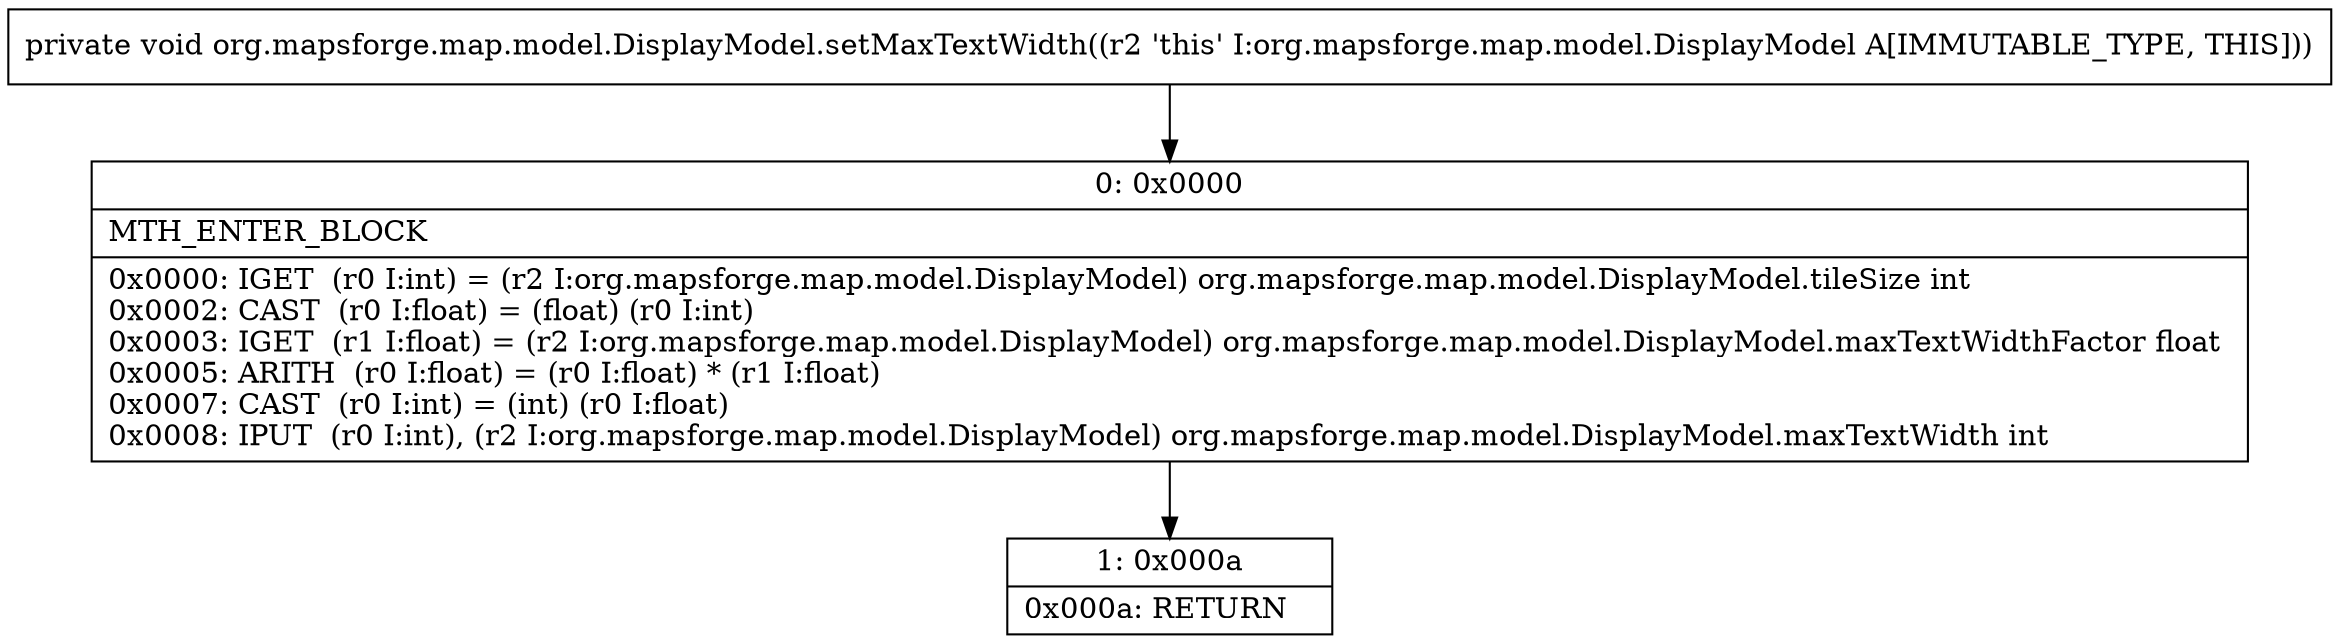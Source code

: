 digraph "CFG fororg.mapsforge.map.model.DisplayModel.setMaxTextWidth()V" {
Node_0 [shape=record,label="{0\:\ 0x0000|MTH_ENTER_BLOCK\l|0x0000: IGET  (r0 I:int) = (r2 I:org.mapsforge.map.model.DisplayModel) org.mapsforge.map.model.DisplayModel.tileSize int \l0x0002: CAST  (r0 I:float) = (float) (r0 I:int) \l0x0003: IGET  (r1 I:float) = (r2 I:org.mapsforge.map.model.DisplayModel) org.mapsforge.map.model.DisplayModel.maxTextWidthFactor float \l0x0005: ARITH  (r0 I:float) = (r0 I:float) * (r1 I:float) \l0x0007: CAST  (r0 I:int) = (int) (r0 I:float) \l0x0008: IPUT  (r0 I:int), (r2 I:org.mapsforge.map.model.DisplayModel) org.mapsforge.map.model.DisplayModel.maxTextWidth int \l}"];
Node_1 [shape=record,label="{1\:\ 0x000a|0x000a: RETURN   \l}"];
MethodNode[shape=record,label="{private void org.mapsforge.map.model.DisplayModel.setMaxTextWidth((r2 'this' I:org.mapsforge.map.model.DisplayModel A[IMMUTABLE_TYPE, THIS])) }"];
MethodNode -> Node_0;
Node_0 -> Node_1;
}

